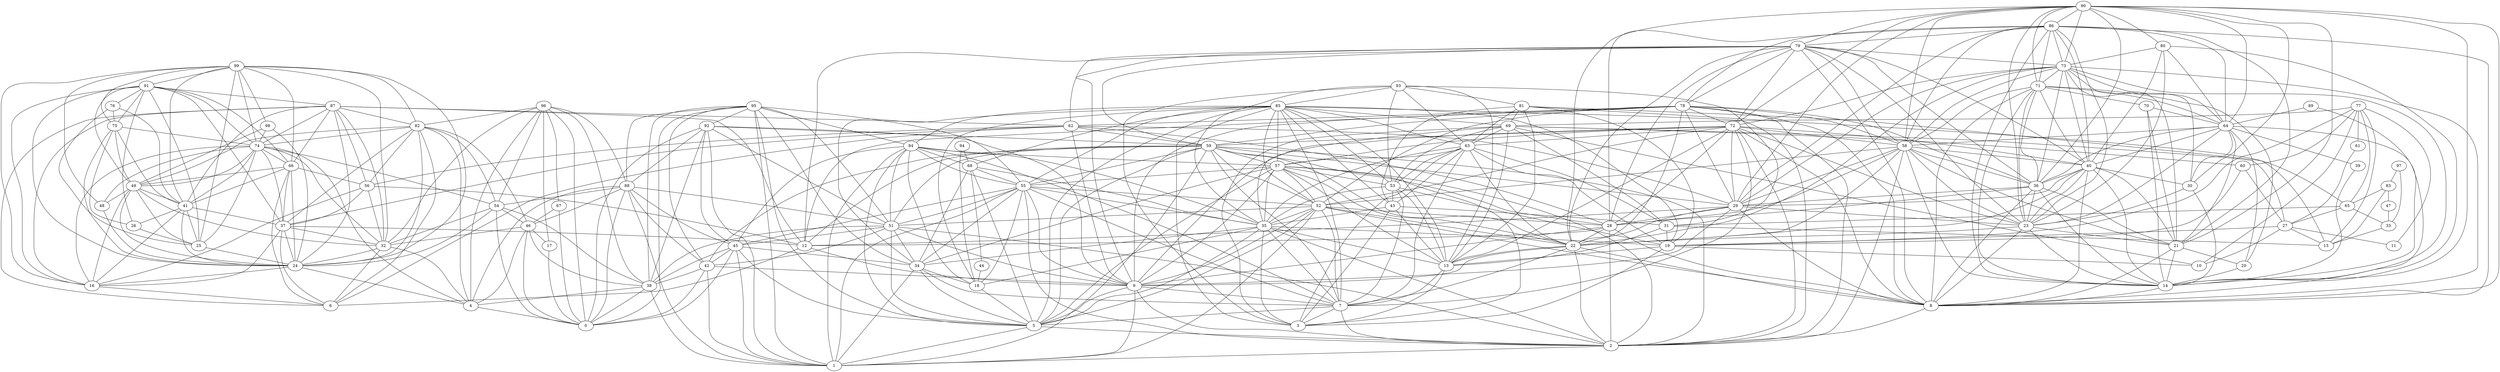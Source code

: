 digraph "sensornet-topology" {
label = "";
rankdir="BT";"0"->"4" [arrowhead = "both"] 
"0"->"17" [arrowhead = "both"] 
"0"->"38" [arrowhead = "both"] 
"0"->"42" [arrowhead = "both"] 
"0"->"45" [arrowhead = "both"] 
"0"->"46" [arrowhead = "both"] 
"0"->"54" [arrowhead = "both"] 
"0"->"67" [arrowhead = "both"] 
"0"->"88" [arrowhead = "both"] 
"0"->"92" [arrowhead = "both"] 
"0"->"95" [arrowhead = "both"] 
"0"->"96" [arrowhead = "both"] 
"1"->"2" [arrowhead = "both"] 
"1"->"5" [arrowhead = "both"] 
"1"->"9" [arrowhead = "both"] 
"1"->"34" [arrowhead = "both"] 
"1"->"38" [arrowhead = "both"] 
"1"->"42" [arrowhead = "both"] 
"1"->"45" [arrowhead = "both"] 
"1"->"52" [arrowhead = "both"] 
"1"->"55" [arrowhead = "both"] 
"1"->"59" [arrowhead = "both"] 
"1"->"84" [arrowhead = "both"] 
"1"->"88" [arrowhead = "both"] 
"1"->"92" [arrowhead = "both"] 
"1"->"95" [arrowhead = "both"] 
"2"->"5" [arrowhead = "both"] 
"2"->"7" [arrowhead = "both"] 
"2"->"8" [arrowhead = "both"] 
"2"->"9" [arrowhead = "both"] 
"2"->"22" [arrowhead = "both"] 
"2"->"28" [arrowhead = "both"] 
"2"->"35" [arrowhead = "both"] 
"2"->"51" [arrowhead = "both"] 
"2"->"55" [arrowhead = "both"] 
"2"->"57" [arrowhead = "both"] 
"2"->"58" [arrowhead = "both"] 
"2"->"59" [arrowhead = "both"] 
"2"->"72" [arrowhead = "both"] 
"2"->"78" [arrowhead = "both"] 
"2"->"85" [arrowhead = "both"] 
"3"->"7" [arrowhead = "both"] 
"3"->"13" [arrowhead = "both"] 
"3"->"19" [arrowhead = "both"] 
"3"->"35" [arrowhead = "both"] 
"3"->"43" [arrowhead = "both"] 
"3"->"57" [arrowhead = "both"] 
"3"->"63" [arrowhead = "both"] 
"3"->"69" [arrowhead = "both"] 
"3"->"85" [arrowhead = "both"] 
"3"->"93" [arrowhead = "both"] 
"4"->"24" [arrowhead = "both"] 
"4"->"32" [arrowhead = "both"] 
"4"->"38" [arrowhead = "both"] 
"4"->"46" [arrowhead = "both"] 
"4"->"74" [arrowhead = "both"] 
"4"->"82" [arrowhead = "both"] 
"4"->"88" [arrowhead = "both"] 
"4"->"96" [arrowhead = "both"] 
"5"->"7" [arrowhead = "both"] 
"5"->"9" [arrowhead = "both"] 
"5"->"18" [arrowhead = "both"] 
"5"->"34" [arrowhead = "both"] 
"5"->"35" [arrowhead = "both"] 
"5"->"45" [arrowhead = "both"] 
"5"->"51" [arrowhead = "both"] 
"5"->"52" [arrowhead = "both"] 
"5"->"57" [arrowhead = "both"] 
"5"->"59" [arrowhead = "both"] 
"5"->"68" [arrowhead = "both"] 
"5"->"84" [arrowhead = "both"] 
"5"->"85" [arrowhead = "both"] 
"5"->"95" [arrowhead = "both"] 
"6"->"12" [arrowhead = "both"] 
"6"->"16" [arrowhead = "both"] 
"6"->"32" [arrowhead = "both"] 
"6"->"37" [arrowhead = "both"] 
"6"->"62" [arrowhead = "both"] 
"6"->"66" [arrowhead = "both"] 
"6"->"82" [arrowhead = "both"] 
"6"->"87" [arrowhead = "both"] 
"7"->"9" [arrowhead = "both"] 
"7"->"13" [arrowhead = "both"] 
"7"->"22" [arrowhead = "both"] 
"7"->"34" [arrowhead = "both"] 
"7"->"35" [arrowhead = "both"] 
"7"->"52" [arrowhead = "both"] 
"7"->"53" [arrowhead = "both"] 
"7"->"55" [arrowhead = "both"] 
"7"->"59" [arrowhead = "both"] 
"7"->"63" [arrowhead = "both"] 
"7"->"72" [arrowhead = "both"] 
"7"->"84" [arrowhead = "both"] 
"7"->"85" [arrowhead = "both"] 
"8"->"14" [arrowhead = "both"] 
"8"->"21" [arrowhead = "both"] 
"8"->"22" [arrowhead = "both"] 
"8"->"23" [arrowhead = "both"] 
"8"->"28" [arrowhead = "both"] 
"8"->"29" [arrowhead = "both"] 
"8"->"36" [arrowhead = "both"] 
"8"->"40" [arrowhead = "both"] 
"8"->"52" [arrowhead = "both"] 
"8"->"64" [arrowhead = "both"] 
"8"->"71" [arrowhead = "both"] 
"8"->"72" [arrowhead = "both"] 
"8"->"73" [arrowhead = "both"] 
"8"->"78" [arrowhead = "both"] 
"8"->"79" [arrowhead = "both"] 
"8"->"86" [arrowhead = "both"] 
"8"->"90" [arrowhead = "both"] 
"9"->"12" [arrowhead = "both"] 
"9"->"22" [arrowhead = "both"] 
"9"->"28" [arrowhead = "both"] 
"9"->"29" [arrowhead = "both"] 
"9"->"42" [arrowhead = "both"] 
"9"->"51" [arrowhead = "both"] 
"9"->"52" [arrowhead = "both"] 
"9"->"55" [arrowhead = "both"] 
"9"->"57" [arrowhead = "both"] 
"9"->"62" [arrowhead = "both"] 
"9"->"72" [arrowhead = "both"] 
"9"->"78" [arrowhead = "both"] 
"9"->"79" [arrowhead = "both"] 
"9"->"92" [arrowhead = "both"] 
"10"->"19" [arrowhead = "both"] 
"10"->"27" [arrowhead = "both"] 
"10"->"69" [arrowhead = "both"] 
"10"->"77" [arrowhead = "both"] 
"11"->"27" [arrowhead = "both"] 
"11"->"77" [arrowhead = "both"] 
"12"->"28" [arrowhead = "both"] 
"12"->"29" [arrowhead = "both"] 
"12"->"37" [arrowhead = "both"] 
"12"->"56" [arrowhead = "both"] 
"12"->"59" [arrowhead = "both"] 
"12"->"78" [arrowhead = "both"] 
"12"->"79" [arrowhead = "both"] 
"12"->"87" [arrowhead = "both"] 
"13"->"19" [arrowhead = "both"] 
"13"->"22" [arrowhead = "both"] 
"13"->"31" [arrowhead = "both"] 
"13"->"35" [arrowhead = "both"] 
"13"->"43" [arrowhead = "both"] 
"13"->"53" [arrowhead = "both"] 
"13"->"57" [arrowhead = "both"] 
"13"->"69" [arrowhead = "both"] 
"13"->"72" [arrowhead = "both"] 
"13"->"81" [arrowhead = "both"] 
"13"->"85" [arrowhead = "both"] 
"13"->"93" [arrowhead = "both"] 
"14"->"20" [arrowhead = "both"] 
"14"->"21" [arrowhead = "both"] 
"14"->"23" [arrowhead = "both"] 
"14"->"30" [arrowhead = "both"] 
"14"->"36" [arrowhead = "both"] 
"14"->"39" [arrowhead = "both"] 
"14"->"40" [arrowhead = "both"] 
"14"->"58" [arrowhead = "both"] 
"14"->"70" [arrowhead = "both"] 
"14"->"71" [arrowhead = "both"] 
"14"->"73" [arrowhead = "both"] 
"14"->"80" [arrowhead = "both"] 
"14"->"86" [arrowhead = "both"] 
"14"->"89" [arrowhead = "both"] 
"14"->"90" [arrowhead = "both"] 
"15"->"27" [arrowhead = "both"] 
"15"->"31" [arrowhead = "both"] 
"15"->"33" [arrowhead = "both"] 
"15"->"77" [arrowhead = "both"] 
"15"->"81" [arrowhead = "both"] 
"15"->"83" [arrowhead = "both"] 
"16"->"24" [arrowhead = "both"] 
"16"->"37" [arrowhead = "both"] 
"16"->"41" [arrowhead = "both"] 
"16"->"49" [arrowhead = "both"] 
"16"->"56" [arrowhead = "both"] 
"16"->"74" [arrowhead = "both"] 
"16"->"87" [arrowhead = "both"] 
"16"->"91" [arrowhead = "both"] 
"16"->"99" [arrowhead = "both"] 
"17"->"46" [arrowhead = "both"] 
"17"->"96" [arrowhead = "both"] 
"18"->"34" [arrowhead = "both"] 
"18"->"35" [arrowhead = "both"] 
"18"->"44" [arrowhead = "both"] 
"18"->"55" [arrowhead = "both"] 
"18"->"84" [arrowhead = "both"] 
"18"->"85" [arrowhead = "both"] 
"18"->"94" [arrowhead = "both"] 
"19"->"27" [arrowhead = "both"] 
"19"->"31" [arrowhead = "both"] 
"19"->"35" [arrowhead = "both"] 
"19"->"53" [arrowhead = "both"] 
"19"->"60" [arrowhead = "both"] 
"19"->"63" [arrowhead = "both"] 
"19"->"77" [arrowhead = "both"] 
"19"->"81" [arrowhead = "both"] 
"19"->"85" [arrowhead = "both"] 
"20"->"21" [arrowhead = "both"] 
"20"->"64" [arrowhead = "both"] 
"20"->"71" [arrowhead = "both"] 
"21"->"23" [arrowhead = "both"] 
"21"->"36" [arrowhead = "both"] 
"21"->"40" [arrowhead = "both"] 
"21"->"58" [arrowhead = "both"] 
"21"->"64" [arrowhead = "both"] 
"21"->"70" [arrowhead = "both"] 
"21"->"73" [arrowhead = "both"] 
"21"->"86" [arrowhead = "both"] 
"21"->"90" [arrowhead = "both"] 
"22"->"23" [arrowhead = "both"] 
"22"->"28" [arrowhead = "both"] 
"22"->"29" [arrowhead = "both"] 
"22"->"40" [arrowhead = "both"] 
"22"->"52" [arrowhead = "both"] 
"22"->"57" [arrowhead = "both"] 
"22"->"58" [arrowhead = "both"] 
"22"->"59" [arrowhead = "both"] 
"22"->"63" [arrowhead = "both"] 
"22"->"73" [arrowhead = "both"] 
"22"->"78" [arrowhead = "both"] 
"22"->"79" [arrowhead = "both"] 
"22"->"90" [arrowhead = "both"] 
"23"->"29" [arrowhead = "both"] 
"23"->"30" [arrowhead = "both"] 
"23"->"36" [arrowhead = "both"] 
"23"->"40" [arrowhead = "both"] 
"23"->"58" [arrowhead = "both"] 
"23"->"64" [arrowhead = "both"] 
"23"->"71" [arrowhead = "both"] 
"23"->"72" [arrowhead = "both"] 
"23"->"79" [arrowhead = "both"] 
"23"->"80" [arrowhead = "both"] 
"23"->"86" [arrowhead = "both"] 
"23"->"90" [arrowhead = "both"] 
"24"->"25" [arrowhead = "both"] 
"24"->"32" [arrowhead = "both"] 
"24"->"37" [arrowhead = "both"] 
"24"->"41" [arrowhead = "both"] 
"24"->"48" [arrowhead = "both"] 
"24"->"49" [arrowhead = "both"] 
"24"->"54" [arrowhead = "both"] 
"24"->"66" [arrowhead = "both"] 
"24"->"75" [arrowhead = "both"] 
"24"->"82" [arrowhead = "both"] 
"24"->"87" [arrowhead = "both"] 
"24"->"91" [arrowhead = "both"] 
"24"->"98" [arrowhead = "both"] 
"24"->"99" [arrowhead = "both"] 
"25"->"26" [arrowhead = "both"] 
"25"->"41" [arrowhead = "both"] 
"25"->"49" [arrowhead = "both"] 
"25"->"74" [arrowhead = "both"] 
"25"->"76" [arrowhead = "both"] 
"25"->"91" [arrowhead = "both"] 
"25"->"99" [arrowhead = "both"] 
"26"->"41" [arrowhead = "both"] 
"26"->"75" [arrowhead = "both"] 
"26"->"91" [arrowhead = "both"] 
"27"->"60" [arrowhead = "both"] 
"27"->"61" [arrowhead = "both"] 
"27"->"65" [arrowhead = "both"] 
"27"->"69" [arrowhead = "both"] 
"28"->"29" [arrowhead = "both"] 
"28"->"36" [arrowhead = "both"] 
"28"->"52" [arrowhead = "both"] 
"28"->"58" [arrowhead = "both"] 
"28"->"59" [arrowhead = "both"] 
"28"->"62" [arrowhead = "both"] 
"28"->"72" [arrowhead = "both"] 
"28"->"79" [arrowhead = "both"] 
"28"->"86" [arrowhead = "both"] 
"29"->"36" [arrowhead = "both"] 
"29"->"40" [arrowhead = "both"] 
"29"->"58" [arrowhead = "both"] 
"29"->"59" [arrowhead = "both"] 
"29"->"62" [arrowhead = "both"] 
"29"->"72" [arrowhead = "both"] 
"29"->"73" [arrowhead = "both"] 
"29"->"78" [arrowhead = "both"] 
"29"->"86" [arrowhead = "both"] 
"29"->"90" [arrowhead = "both"] 
"30"->"40" [arrowhead = "both"] 
"30"->"64" [arrowhead = "both"] 
"30"->"73" [arrowhead = "both"] 
"30"->"90" [arrowhead = "both"] 
"31"->"43" [arrowhead = "both"] 
"31"->"63" [arrowhead = "both"] 
"31"->"65" [arrowhead = "both"] 
"31"->"69" [arrowhead = "both"] 
"31"->"93" [arrowhead = "both"] 
"32"->"37" [arrowhead = "both"] 
"32"->"46" [arrowhead = "both"] 
"32"->"49" [arrowhead = "both"] 
"32"->"54" [arrowhead = "both"] 
"32"->"56" [arrowhead = "both"] 
"32"->"74" [arrowhead = "both"] 
"32"->"87" [arrowhead = "both"] 
"32"->"96" [arrowhead = "both"] 
"32"->"99" [arrowhead = "both"] 
"33"->"47" [arrowhead = "both"] 
"33"->"65" [arrowhead = "both"] 
"33"->"97" [arrowhead = "both"] 
"34"->"35" [arrowhead = "both"] 
"34"->"45" [arrowhead = "both"] 
"34"->"51" [arrowhead = "both"] 
"34"->"55" [arrowhead = "both"] 
"34"->"57" [arrowhead = "both"] 
"34"->"68" [arrowhead = "both"] 
"34"->"85" [arrowhead = "both"] 
"34"->"95" [arrowhead = "both"] 
"35"->"43" [arrowhead = "both"] 
"35"->"52" [arrowhead = "both"] 
"35"->"53" [arrowhead = "both"] 
"35"->"55" [arrowhead = "both"] 
"35"->"57" [arrowhead = "both"] 
"35"->"63" [arrowhead = "both"] 
"35"->"68" [arrowhead = "both"] 
"35"->"69" [arrowhead = "both"] 
"35"->"84" [arrowhead = "both"] 
"35"->"93" [arrowhead = "both"] 
"36"->"40" [arrowhead = "both"] 
"36"->"58" [arrowhead = "both"] 
"36"->"64" [arrowhead = "both"] 
"36"->"71" [arrowhead = "both"] 
"36"->"73" [arrowhead = "both"] 
"36"->"78" [arrowhead = "both"] 
"36"->"79" [arrowhead = "both"] 
"36"->"90" [arrowhead = "both"] 
"37"->"41" [arrowhead = "both"] 
"37"->"56" [arrowhead = "both"] 
"37"->"62" [arrowhead = "both"] 
"37"->"66" [arrowhead = "both"] 
"37"->"74" [arrowhead = "both"] 
"37"->"82" [arrowhead = "both"] 
"37"->"91" [arrowhead = "both"] 
"38"->"42" [arrowhead = "both"] 
"38"->"45" [arrowhead = "both"] 
"38"->"46" [arrowhead = "both"] 
"38"->"51" [arrowhead = "both"] 
"38"->"54" [arrowhead = "both"] 
"38"->"92" [arrowhead = "both"] 
"38"->"95" [arrowhead = "both"] 
"38"->"96" [arrowhead = "both"] 
"39"->"64" [arrowhead = "both"] 
"40"->"58" [arrowhead = "both"] 
"40"->"64" [arrowhead = "both"] 
"40"->"71" [arrowhead = "both"] 
"40"->"72" [arrowhead = "both"] 
"40"->"73" [arrowhead = "both"] 
"40"->"79" [arrowhead = "both"] 
"40"->"80" [arrowhead = "both"] 
"40"->"86" [arrowhead = "both"] 
"41"->"49" [arrowhead = "both"] 
"41"->"66" [arrowhead = "both"] 
"41"->"74" [arrowhead = "both"] 
"41"->"75" [arrowhead = "both"] 
"41"->"76" [arrowhead = "both"] 
"41"->"87" [arrowhead = "both"] 
"41"->"99" [arrowhead = "both"] 
"42"->"45" [arrowhead = "both"] 
"42"->"51" [arrowhead = "both"] 
"42"->"59" [arrowhead = "both"] 
"42"->"88" [arrowhead = "both"] 
"42"->"95" [arrowhead = "both"] 
"43"->"53" [arrowhead = "both"] 
"43"->"63" [arrowhead = "both"] 
"43"->"81" [arrowhead = "both"] 
"43"->"85" [arrowhead = "both"] 
"44"->"68" [arrowhead = "both"] 
"45"->"51" [arrowhead = "both"] 
"45"->"55" [arrowhead = "both"] 
"45"->"84" [arrowhead = "both"] 
"45"->"88" [arrowhead = "both"] 
"45"->"92" [arrowhead = "both"] 
"46"->"54" [arrowhead = "both"] 
"46"->"67" [arrowhead = "both"] 
"46"->"82" [arrowhead = "both"] 
"46"->"88" [arrowhead = "both"] 
"47"->"83" [arrowhead = "both"] 
"48"->"49" [arrowhead = "both"] 
"48"->"74" [arrowhead = "both"] 
"48"->"99" [arrowhead = "both"] 
"49"->"66" [arrowhead = "both"] 
"49"->"74" [arrowhead = "both"] 
"49"->"75" [arrowhead = "both"] 
"49"->"82" [arrowhead = "both"] 
"49"->"91" [arrowhead = "both"] 
"49"->"98" [arrowhead = "both"] 
"51"->"52" [arrowhead = "both"] 
"51"->"55" [arrowhead = "both"] 
"51"->"59" [arrowhead = "both"] 
"51"->"84" [arrowhead = "both"] 
"51"->"88" [arrowhead = "both"] 
"51"->"92" [arrowhead = "both"] 
"51"->"95" [arrowhead = "both"] 
"52"->"55" [arrowhead = "both"] 
"52"->"57" [arrowhead = "both"] 
"52"->"58" [arrowhead = "both"] 
"52"->"59" [arrowhead = "both"] 
"52"->"72" [arrowhead = "both"] 
"52"->"78" [arrowhead = "both"] 
"52"->"85" [arrowhead = "both"] 
"53"->"57" [arrowhead = "both"] 
"53"->"63" [arrowhead = "both"] 
"53"->"69" [arrowhead = "both"] 
"53"->"85" [arrowhead = "both"] 
"53"->"93" [arrowhead = "both"] 
"54"->"74" [arrowhead = "both"] 
"54"->"82" [arrowhead = "both"] 
"54"->"88" [arrowhead = "both"] 
"54"->"96" [arrowhead = "both"] 
"55"->"57" [arrowhead = "both"] 
"55"->"59" [arrowhead = "both"] 
"55"->"68" [arrowhead = "both"] 
"55"->"84" [arrowhead = "both"] 
"55"->"85" [arrowhead = "both"] 
"55"->"95" [arrowhead = "both"] 
"56"->"62" [arrowhead = "both"] 
"56"->"66" [arrowhead = "both"] 
"56"->"82" [arrowhead = "both"] 
"56"->"87" [arrowhead = "both"] 
"57"->"59" [arrowhead = "both"] 
"57"->"63" [arrowhead = "both"] 
"57"->"72" [arrowhead = "both"] 
"57"->"84" [arrowhead = "both"] 
"57"->"85" [arrowhead = "both"] 
"58"->"64" [arrowhead = "both"] 
"58"->"71" [arrowhead = "both"] 
"58"->"72" [arrowhead = "both"] 
"58"->"73" [arrowhead = "both"] 
"58"->"78" [arrowhead = "both"] 
"58"->"79" [arrowhead = "both"] 
"58"->"86" [arrowhead = "both"] 
"58"->"90" [arrowhead = "both"] 
"59"->"62" [arrowhead = "both"] 
"59"->"72" [arrowhead = "both"] 
"59"->"78" [arrowhead = "both"] 
"59"->"79" [arrowhead = "both"] 
"59"->"92" [arrowhead = "both"] 
"60"->"69" [arrowhead = "both"] 
"60"->"77" [arrowhead = "both"] 
"61"->"77" [arrowhead = "both"] 
"62"->"78" [arrowhead = "both"] 
"62"->"79" [arrowhead = "both"] 
"62"->"87" [arrowhead = "both"] 
"63"->"69" [arrowhead = "both"] 
"63"->"72" [arrowhead = "both"] 
"63"->"81" [arrowhead = "both"] 
"63"->"85" [arrowhead = "both"] 
"63"->"93" [arrowhead = "both"] 
"64"->"70" [arrowhead = "both"] 
"64"->"71" [arrowhead = "both"] 
"64"->"73" [arrowhead = "both"] 
"64"->"80" [arrowhead = "both"] 
"64"->"86" [arrowhead = "both"] 
"64"->"89" [arrowhead = "both"] 
"64"->"90" [arrowhead = "both"] 
"65"->"77" [arrowhead = "both"] 
"65"->"81" [arrowhead = "both"] 
"65"->"83" [arrowhead = "both"] 
"66"->"74" [arrowhead = "both"] 
"66"->"87" [arrowhead = "both"] 
"66"->"91" [arrowhead = "both"] 
"66"->"99" [arrowhead = "both"] 
"67"->"96" [arrowhead = "both"] 
"68"->"84" [arrowhead = "both"] 
"68"->"85" [arrowhead = "both"] 
"68"->"94" [arrowhead = "both"] 
"69"->"77" [arrowhead = "both"] 
"69"->"81" [arrowhead = "both"] 
"69"->"85" [arrowhead = "both"] 
"70"->"71" [arrowhead = "both"] 
"71"->"73" [arrowhead = "both"] 
"71"->"86" [arrowhead = "both"] 
"71"->"90" [arrowhead = "both"] 
"72"->"73" [arrowhead = "both"] 
"72"->"78" [arrowhead = "both"] 
"72"->"79" [arrowhead = "both"] 
"72"->"90" [arrowhead = "both"] 
"73"->"79" [arrowhead = "both"] 
"73"->"80" [arrowhead = "both"] 
"73"->"86" [arrowhead = "both"] 
"73"->"90" [arrowhead = "both"] 
"74"->"75" [arrowhead = "both"] 
"74"->"82" [arrowhead = "both"] 
"74"->"87" [arrowhead = "both"] 
"74"->"91" [arrowhead = "both"] 
"74"->"98" [arrowhead = "both"] 
"74"->"99" [arrowhead = "both"] 
"75"->"76" [arrowhead = "both"] 
"75"->"91" [arrowhead = "both"] 
"75"->"99" [arrowhead = "both"] 
"76"->"91" [arrowhead = "both"] 
"78"->"79" [arrowhead = "both"] 
"78"->"86" [arrowhead = "both"] 
"79"->"86" [arrowhead = "both"] 
"79"->"90" [arrowhead = "both"] 
"80"->"90" [arrowhead = "both"] 
"81"->"93" [arrowhead = "both"] 
"82"->"87" [arrowhead = "both"] 
"82"->"96" [arrowhead = "both"] 
"82"->"99" [arrowhead = "both"] 
"83"->"97" [arrowhead = "both"] 
"84"->"85" [arrowhead = "both"] 
"84"->"95" [arrowhead = "both"] 
"85"->"93" [arrowhead = "both"] 
"86"->"90" [arrowhead = "both"] 
"87"->"91" [arrowhead = "both"] 
"88"->"92" [arrowhead = "both"] 
"88"->"95" [arrowhead = "both"] 
"88"->"96" [arrowhead = "both"] 
"91"->"99" [arrowhead = "both"] 
"92"->"95" [arrowhead = "both"] 
"98"->"99" [arrowhead = "both"] 
}